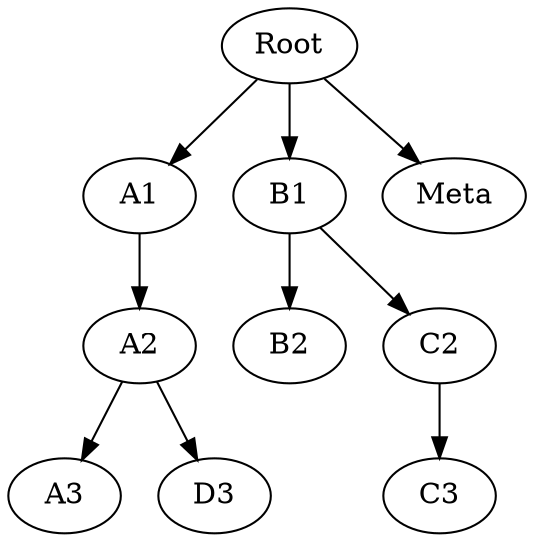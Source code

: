 digraph tree{
	{ rank = same ; A1 ; B1 ; Meta ;}
	{ rank = same ; A2 ; B2 ; C2 ;}
	{ rank = same ; A3 ;      C3 ; D3 }
	edge [ weight= 1 ] ;
	Root -> A1 -> A2 -> A3 ;
	Root -> B1 -> B2 ;
	Root -> Meta ;
	B1 -> C2 -> C3 ;
	A2 -> D3 ;

/*
	C3 -> D3 [ style = "dashed" label = "migrate" weight=1 ] ;
	Meta -> A1 [ style = "dashed" label = "warp\nnode" weight= 1 ] ;
	Meta -> B2 [ style = "dashed" label = "warp\ndefault" weight= 1 ] ;
*/
}